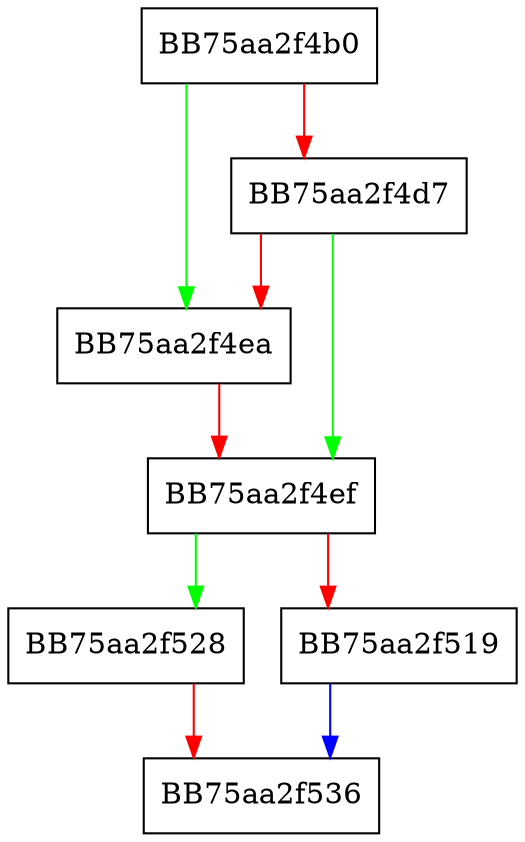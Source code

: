 digraph addBucket {
  node [shape="box"];
  graph [splines=ortho];
  BB75aa2f4b0 -> BB75aa2f4ea [color="green"];
  BB75aa2f4b0 -> BB75aa2f4d7 [color="red"];
  BB75aa2f4d7 -> BB75aa2f4ef [color="green"];
  BB75aa2f4d7 -> BB75aa2f4ea [color="red"];
  BB75aa2f4ea -> BB75aa2f4ef [color="red"];
  BB75aa2f4ef -> BB75aa2f528 [color="green"];
  BB75aa2f4ef -> BB75aa2f519 [color="red"];
  BB75aa2f519 -> BB75aa2f536 [color="blue"];
  BB75aa2f528 -> BB75aa2f536 [color="red"];
}